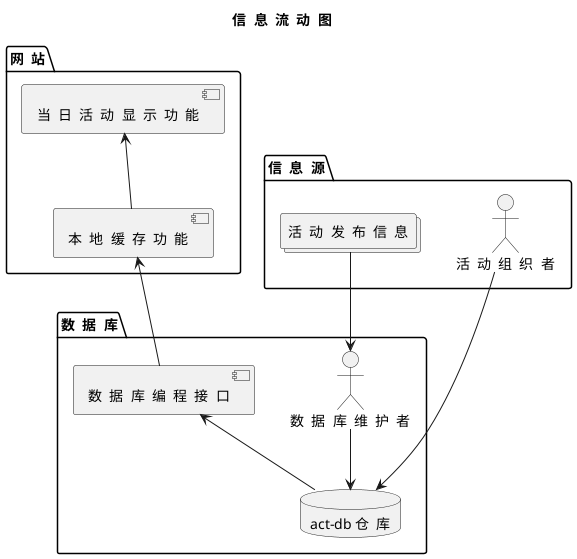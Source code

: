 @startuml
title 信  息  流  动  图
package "数  据  库" {
	database "act-db 仓  库" as dbrepo
	component "数  据  库  编  程  接  口" as dbjs
	actor "数  据  库  维  护  者" as dbadmin
}
package "网  站" {
	component "本  地  缓  存  功  能" as wbsave
	component "当  日  活  动  显  示  功  能" as wbtody
}
package "信  息  源" {
	actor "活  动  组  织  者" as fmorg
	collections "活  动  发  布  信  息" as fminfo
}
dbadmin --> dbrepo
dbjs <-- dbrepo
fmorg --> dbrepo
wbtody <-- wbsave
wbsave <-- dbjs
fminfo --> dbadmin
@enduml